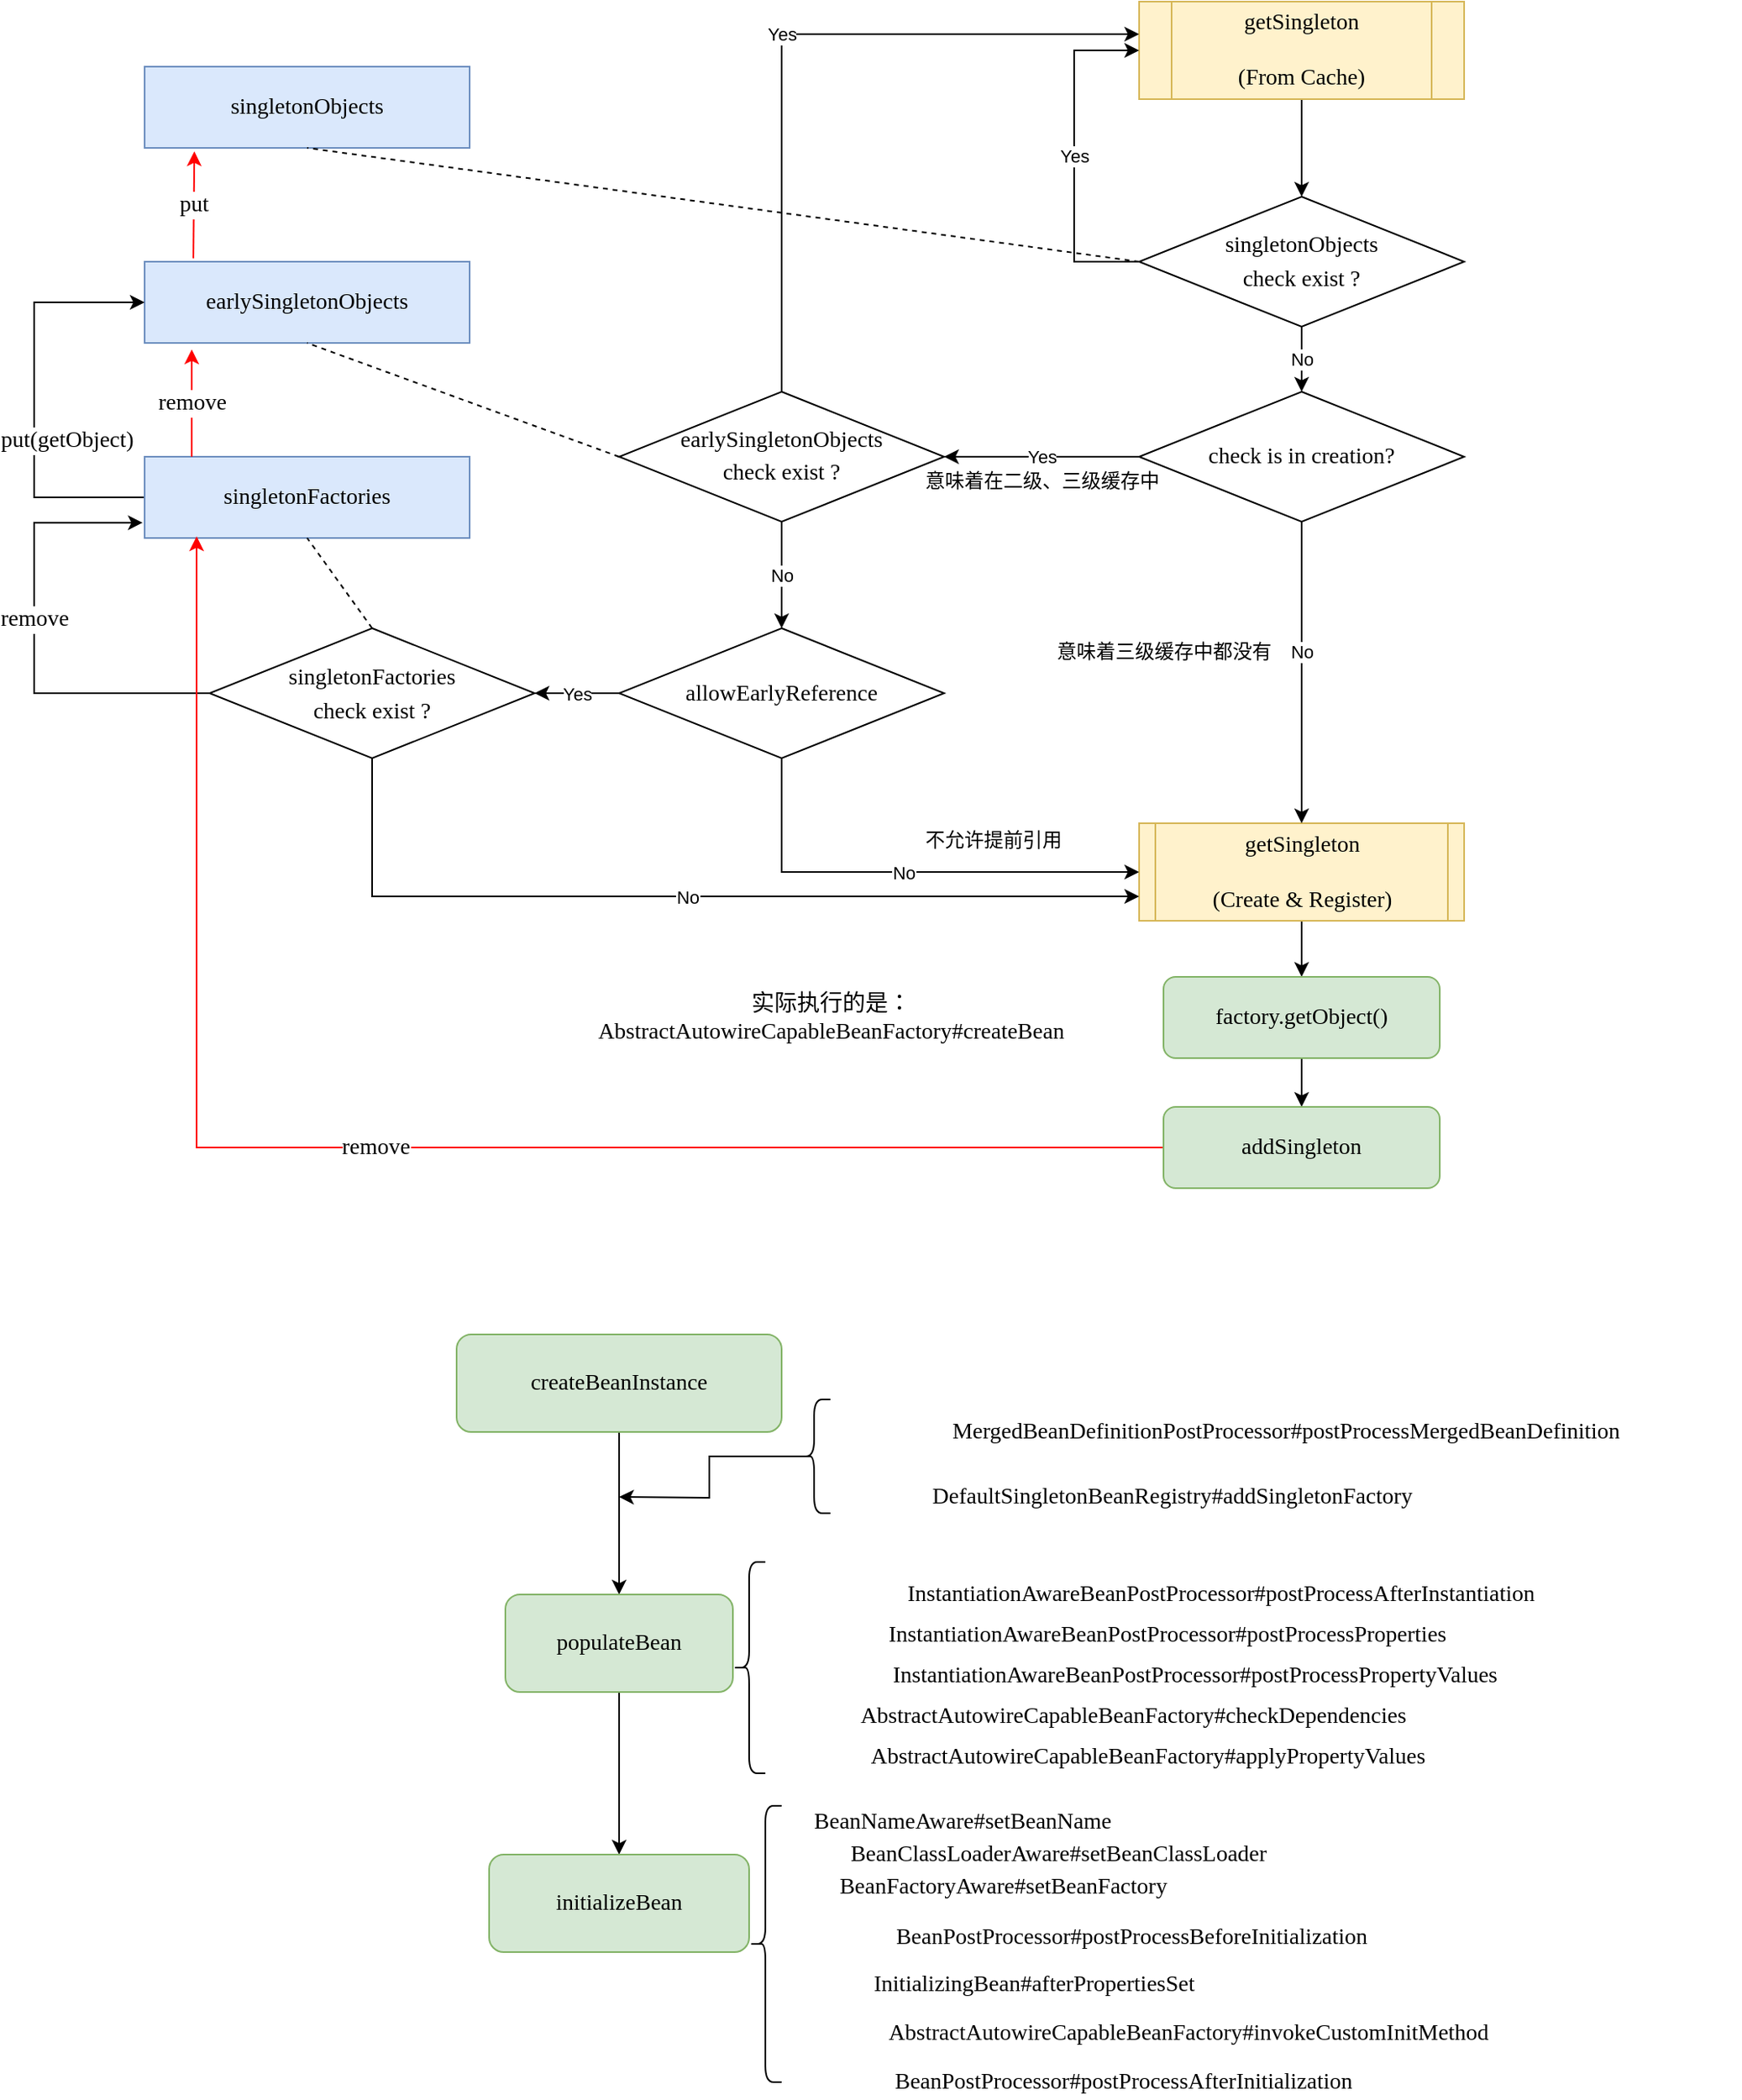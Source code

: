 <mxfile version="18.0.2" type="github"><diagram id="fypBjtiRUfnVyfbXRJIA" name="Page-1"><mxGraphModel dx="2591" dy="762" grid="1" gridSize="10" guides="1" tooltips="1" connect="1" arrows="1" fold="1" page="1" pageScale="1" pageWidth="1169" pageHeight="827" math="0" shadow="0"><root><mxCell id="0"/><mxCell id="1" parent="0"/><mxCell id="obUvVuYNaNYTeRpNwb37-78" style="edgeStyle=orthogonalEdgeStyle;rounded=0;orthogonalLoop=1;jettySize=auto;html=1;exitX=0.5;exitY=1;exitDx=0;exitDy=0;entryX=0.5;entryY=0;entryDx=0;entryDy=0;" parent="1" source="obUvVuYNaNYTeRpNwb37-83" target="obUvVuYNaNYTeRpNwb37-104" edge="1"><mxGeometry relative="1" as="geometry"><mxPoint x="-320" y="140" as="sourcePoint"/></mxGeometry></mxCell><mxCell id="obUvVuYNaNYTeRpNwb37-79" value="&lt;font face=&quot;Lucida Console&quot; style=&quot;font-size: 14px&quot;&gt;singletonObjects&lt;/font&gt;" style="rounded=0;whiteSpace=wrap;html=1;fillColor=#dae8fc;strokeColor=#6c8ebf;" parent="1" vertex="1"><mxGeometry x="-1032" y="100" width="200" height="50" as="geometry"/></mxCell><mxCell id="obUvVuYNaNYTeRpNwb37-80" value="&lt;font face=&quot;Lucida Console&quot; style=&quot;font-size: 14px&quot;&gt;earlySingletonObjects&lt;/font&gt;" style="rounded=0;whiteSpace=wrap;html=1;fillColor=#dae8fc;strokeColor=#6c8ebf;" parent="1" vertex="1"><mxGeometry x="-1032" y="220" width="200" height="50" as="geometry"/></mxCell><mxCell id="obUvVuYNaNYTeRpNwb37-81" value="&lt;font face=&quot;Lucida Console&quot;&gt;&lt;span style=&quot;font-size: 14px&quot;&gt;put(&lt;/span&gt;&lt;/font&gt;&lt;span style=&quot;font-family: &amp;#34;lucida console&amp;#34; ; font-size: 14px&quot;&gt;getObject&lt;/span&gt;&lt;font face=&quot;Lucida Console&quot;&gt;&lt;span style=&quot;font-size: 14px&quot;&gt;)&lt;/span&gt;&lt;/font&gt;" style="edgeStyle=orthogonalEdgeStyle;rounded=0;orthogonalLoop=1;jettySize=auto;html=1;entryX=0;entryY=0.5;entryDx=0;entryDy=0;" parent="1" source="obUvVuYNaNYTeRpNwb37-82" target="obUvVuYNaNYTeRpNwb37-80" edge="1"><mxGeometry x="-0.195" y="-20" relative="1" as="geometry"><mxPoint x="-1112" y="230" as="targetPoint"/><Array as="points"><mxPoint x="-1100" y="365"/><mxPoint x="-1100" y="245"/></Array><mxPoint as="offset"/></mxGeometry></mxCell><mxCell id="obUvVuYNaNYTeRpNwb37-82" value="&lt;font face=&quot;Lucida Console&quot;&gt;&lt;span style=&quot;font-size: 14px&quot;&gt;singletonFactories&lt;/span&gt;&lt;/font&gt;" style="rounded=0;whiteSpace=wrap;html=1;fillColor=#dae8fc;strokeColor=#6c8ebf;" parent="1" vertex="1"><mxGeometry x="-1032" y="340" width="200" height="50" as="geometry"/></mxCell><mxCell id="obUvVuYNaNYTeRpNwb37-83" value="&lt;span style=&quot;font-family: &amp;#34;lucida console&amp;#34; ; font-size: 14px&quot;&gt;getSingleton&lt;br&gt;&lt;br&gt;(From Cache)&lt;br&gt;&lt;/span&gt;" style="shape=process;whiteSpace=wrap;html=1;backgroundOutline=1;fillColor=#fff2cc;strokeColor=#d6b656;" parent="1" vertex="1"><mxGeometry x="-420" y="60" width="200" height="60" as="geometry"/></mxCell><mxCell id="obUvVuYNaNYTeRpNwb37-84" value="" style="edgeStyle=orthogonalEdgeStyle;rounded=0;orthogonalLoop=1;jettySize=auto;html=1;entryX=0.5;entryY=0;entryDx=0;entryDy=0;" parent="1" source="obUvVuYNaNYTeRpNwb37-85" target="obUvVuYNaNYTeRpNwb37-110" edge="1"><mxGeometry relative="1" as="geometry"><mxPoint x="-320" y="690" as="targetPoint"/></mxGeometry></mxCell><mxCell id="obUvVuYNaNYTeRpNwb37-85" value="&lt;span style=&quot;font-family: &amp;#34;lucida console&amp;#34; ; font-size: 14px&quot;&gt;getSingleton&lt;br&gt;&lt;br&gt;(Create &amp;amp; Register)&lt;br&gt;&lt;/span&gt;" style="shape=process;whiteSpace=wrap;html=1;backgroundOutline=1;fillColor=#fff2cc;strokeColor=#d6b656;size=0.052;" parent="1" vertex="1"><mxGeometry x="-420" y="565.5" width="200" height="60" as="geometry"/></mxCell><mxCell id="obUvVuYNaNYTeRpNwb37-86" value="Yes" style="edgeStyle=orthogonalEdgeStyle;rounded=0;orthogonalLoop=1;jettySize=auto;html=1;entryX=0;entryY=0.5;entryDx=0;entryDy=0;" parent="1" source="obUvVuYNaNYTeRpNwb37-104" target="obUvVuYNaNYTeRpNwb37-83" edge="1"><mxGeometry relative="1" as="geometry"><mxPoint x="-450" y="30" as="targetPoint"/><Array as="points"><mxPoint x="-460" y="220"/><mxPoint x="-460" y="90"/></Array></mxGeometry></mxCell><mxCell id="obUvVuYNaNYTeRpNwb37-87" value="No" style="edgeStyle=orthogonalEdgeStyle;rounded=0;orthogonalLoop=1;jettySize=auto;html=1;" parent="1" source="obUvVuYNaNYTeRpNwb37-104" target="obUvVuYNaNYTeRpNwb37-91" edge="1"><mxGeometry relative="1" as="geometry"/></mxCell><mxCell id="obUvVuYNaNYTeRpNwb37-88" style="edgeStyle=orthogonalEdgeStyle;rounded=0;orthogonalLoop=1;jettySize=auto;html=1;exitX=0.5;exitY=1;exitDx=0;exitDy=0;entryX=0.5;entryY=0;entryDx=0;entryDy=0;" parent="1" source="obUvVuYNaNYTeRpNwb37-91" target="obUvVuYNaNYTeRpNwb37-85" edge="1"><mxGeometry relative="1" as="geometry"><mxPoint x="-310" y="540" as="targetPoint"/><Array as="points"/></mxGeometry></mxCell><mxCell id="obUvVuYNaNYTeRpNwb37-89" value="No" style="edgeLabel;html=1;align=center;verticalAlign=middle;resizable=0;points=[];" parent="obUvVuYNaNYTeRpNwb37-88" vertex="1" connectable="0"><mxGeometry x="0.063" y="1" relative="1" as="geometry"><mxPoint x="-1" y="-19" as="offset"/></mxGeometry></mxCell><mxCell id="obUvVuYNaNYTeRpNwb37-90" value="Yes" style="edgeStyle=orthogonalEdgeStyle;rounded=0;orthogonalLoop=1;jettySize=auto;html=1;" parent="1" source="obUvVuYNaNYTeRpNwb37-91" target="obUvVuYNaNYTeRpNwb37-94" edge="1"><mxGeometry relative="1" as="geometry"/></mxCell><mxCell id="obUvVuYNaNYTeRpNwb37-91" value="&lt;font face=&quot;Lucida Console&quot; style=&quot;font-size: 14px&quot;&gt;check is in creation?&lt;br&gt;&lt;/font&gt;" style="rhombus;whiteSpace=wrap;html=1;" parent="1" vertex="1"><mxGeometry x="-420" y="300" width="200" height="80" as="geometry"/></mxCell><mxCell id="obUvVuYNaNYTeRpNwb37-92" value="Yes" style="edgeStyle=orthogonalEdgeStyle;rounded=0;orthogonalLoop=1;jettySize=auto;html=1;exitX=0.5;exitY=0;exitDx=0;exitDy=0;" parent="1" source="obUvVuYNaNYTeRpNwb37-94" target="obUvVuYNaNYTeRpNwb37-83" edge="1"><mxGeometry relative="1" as="geometry"><mxPoint x="-500" y="20" as="targetPoint"/><Array as="points"><mxPoint x="-640" y="80"/></Array></mxGeometry></mxCell><mxCell id="obUvVuYNaNYTeRpNwb37-93" value="No" style="edgeStyle=orthogonalEdgeStyle;rounded=0;orthogonalLoop=1;jettySize=auto;html=1;" parent="1" source="obUvVuYNaNYTeRpNwb37-94" target="obUvVuYNaNYTeRpNwb37-97" edge="1"><mxGeometry relative="1" as="geometry"/></mxCell><mxCell id="obUvVuYNaNYTeRpNwb37-94" value="&lt;p style=&quot;line-height: 80%&quot;&gt;&lt;span style=&quot;font-family: &amp;#34;lucida console&amp;#34; ; font-size: 14px&quot;&gt;earlySingletonObjects&lt;br&gt;&lt;/span&gt;&lt;font face=&quot;Lucida Console&quot; style=&quot;font-size: 14px ; line-height: 60%&quot;&gt;&lt;br&gt;&lt;/font&gt;&lt;span style=&quot;font-family: &amp;#34;lucida console&amp;#34; ; font-size: 14px ; line-height: 0%&quot;&gt;check exist ?&lt;/span&gt;&lt;font face=&quot;Lucida Console&quot; style=&quot;font-size: 14px&quot;&gt;&lt;br&gt;&lt;/font&gt;&lt;/p&gt;" style="rhombus;whiteSpace=wrap;html=1;" parent="1" vertex="1"><mxGeometry x="-740" y="300" width="200" height="80" as="geometry"/></mxCell><mxCell id="obUvVuYNaNYTeRpNwb37-95" value="No" style="edgeStyle=orthogonalEdgeStyle;rounded=0;orthogonalLoop=1;jettySize=auto;html=1;entryX=0;entryY=0.5;entryDx=0;entryDy=0;exitX=0.5;exitY=1;exitDx=0;exitDy=0;" parent="1" source="obUvVuYNaNYTeRpNwb37-97" target="obUvVuYNaNYTeRpNwb37-85" edge="1"><mxGeometry relative="1" as="geometry"><mxPoint x="-440" y="605.5" as="targetPoint"/><Array as="points"><mxPoint x="-640" y="595.5"/></Array></mxGeometry></mxCell><mxCell id="obUvVuYNaNYTeRpNwb37-96" value="Yes" style="edgeStyle=orthogonalEdgeStyle;rounded=0;orthogonalLoop=1;jettySize=auto;html=1;exitX=0;exitY=0.5;exitDx=0;exitDy=0;entryX=1;entryY=0.5;entryDx=0;entryDy=0;" parent="1" source="obUvVuYNaNYTeRpNwb37-97" target="obUvVuYNaNYTeRpNwb37-100" edge="1"><mxGeometry relative="1" as="geometry"><mxPoint x="-712" y="485.5" as="sourcePoint"/></mxGeometry></mxCell><mxCell id="obUvVuYNaNYTeRpNwb37-97" value="&lt;p style=&quot;line-height: 80%&quot;&gt;&lt;font style=&quot;font-size: 14px&quot; face=&quot;lucida console&quot;&gt;allowEarlyReference&lt;/font&gt;&lt;/p&gt;" style="rhombus;whiteSpace=wrap;html=1;" parent="1" vertex="1"><mxGeometry x="-740" y="445.5" width="200" height="80" as="geometry"/></mxCell><mxCell id="obUvVuYNaNYTeRpNwb37-98" value="No" style="edgeStyle=orthogonalEdgeStyle;rounded=0;orthogonalLoop=1;jettySize=auto;html=1;exitX=0.5;exitY=1;exitDx=0;exitDy=0;entryX=0;entryY=0.75;entryDx=0;entryDy=0;" parent="1" source="obUvVuYNaNYTeRpNwb37-100" target="obUvVuYNaNYTeRpNwb37-85" edge="1"><mxGeometry relative="1" as="geometry"/></mxCell><mxCell id="obUvVuYNaNYTeRpNwb37-99" value="&lt;font face=&quot;Lucida Console&quot; style=&quot;font-size: 14px&quot;&gt;remove&lt;/font&gt;" style="edgeStyle=orthogonalEdgeStyle;rounded=0;orthogonalLoop=1;jettySize=auto;html=1;entryX=-0.006;entryY=0.812;entryDx=0;entryDy=0;entryPerimeter=0;" parent="1" source="obUvVuYNaNYTeRpNwb37-100" target="obUvVuYNaNYTeRpNwb37-82" edge="1"><mxGeometry x="0.098" relative="1" as="geometry"><mxPoint x="-1050" y="390" as="targetPoint"/><Array as="points"><mxPoint x="-1100" y="486"/><mxPoint x="-1100" y="381"/></Array><mxPoint as="offset"/></mxGeometry></mxCell><mxCell id="obUvVuYNaNYTeRpNwb37-100" value="&lt;p style=&quot;line-height: 80%&quot;&gt;&lt;font face=&quot;Lucida Console&quot; style=&quot;font-size: 14px&quot;&gt;singletonFactories&lt;br&gt;&lt;br&gt;check exist ?&lt;/font&gt;&lt;/p&gt;" style="rhombus;whiteSpace=wrap;html=1;" parent="1" vertex="1"><mxGeometry x="-992" y="445.5" width="200" height="80" as="geometry"/></mxCell><mxCell id="obUvVuYNaNYTeRpNwb37-101" value="" style="endArrow=none;dashed=1;html=1;exitX=0;exitY=0.5;exitDx=0;exitDy=0;entryX=0.5;entryY=1;entryDx=0;entryDy=0;" parent="1" source="obUvVuYNaNYTeRpNwb37-104" target="obUvVuYNaNYTeRpNwb37-79" edge="1"><mxGeometry width="50" height="50" relative="1" as="geometry"><mxPoint x="-50" y="350" as="sourcePoint"/><mxPoint y="300" as="targetPoint"/></mxGeometry></mxCell><mxCell id="obUvVuYNaNYTeRpNwb37-102" value="意味着三级缓存中都没有" style="text;html=1;align=center;verticalAlign=middle;resizable=0;points=[];autosize=1;" parent="1" vertex="1"><mxGeometry x="-480" y="450" width="150" height="20" as="geometry"/></mxCell><mxCell id="obUvVuYNaNYTeRpNwb37-103" value="" style="group" parent="1" vertex="1" connectable="0"><mxGeometry x="-420" y="180" width="200" height="80" as="geometry"/></mxCell><mxCell id="obUvVuYNaNYTeRpNwb37-104" value="&lt;p style=&quot;line-height: 80%&quot;&gt;&lt;span style=&quot;font-family: &amp;#34;lucida console&amp;#34; ; font-size: 14px&quot;&gt;singletonObjects&lt;br&gt;&lt;/span&gt;&lt;font face=&quot;Lucida Console&quot; style=&quot;font-size: 14px&quot;&gt;&lt;br&gt;check exist ?&lt;/font&gt;&lt;font face=&quot;Lucida Console&quot; style=&quot;font-size: 14px&quot;&gt;&lt;br&gt;&lt;/font&gt;&lt;/p&gt;" style="rhombus;whiteSpace=wrap;html=1;" parent="obUvVuYNaNYTeRpNwb37-103" vertex="1"><mxGeometry width="200" height="80" as="geometry"/></mxCell><mxCell id="obUvVuYNaNYTeRpNwb37-105" value="意味着在二级、三级缓存中" style="text;html=1;align=center;verticalAlign=middle;resizable=0;points=[];autosize=1;" parent="1" vertex="1"><mxGeometry x="-560" y="345" width="160" height="20" as="geometry"/></mxCell><mxCell id="obUvVuYNaNYTeRpNwb37-106" value="" style="endArrow=none;dashed=1;html=1;exitX=0;exitY=0.5;exitDx=0;exitDy=0;entryX=0.5;entryY=1;entryDx=0;entryDy=0;" parent="1" source="obUvVuYNaNYTeRpNwb37-94" target="obUvVuYNaNYTeRpNwb37-80" edge="1"><mxGeometry width="50" height="50" relative="1" as="geometry"><mxPoint x="-712" y="340" as="sourcePoint"/><mxPoint x="88" y="330" as="targetPoint"/></mxGeometry></mxCell><mxCell id="obUvVuYNaNYTeRpNwb37-107" value="不允许提前引用" style="text;html=1;align=center;verticalAlign=middle;resizable=0;points=[];autosize=1;" parent="1" vertex="1"><mxGeometry x="-560" y="565.5" width="100" height="20" as="geometry"/></mxCell><mxCell id="obUvVuYNaNYTeRpNwb37-108" value="" style="endArrow=none;dashed=1;html=1;exitX=0.5;exitY=0;exitDx=0;exitDy=0;entryX=0.5;entryY=1;entryDx=0;entryDy=0;" parent="1" source="obUvVuYNaNYTeRpNwb37-100" target="obUvVuYNaNYTeRpNwb37-82" edge="1"><mxGeometry width="50" height="50" relative="1" as="geometry"><mxPoint x="98" y="580" as="sourcePoint"/><mxPoint x="148" y="530" as="targetPoint"/></mxGeometry></mxCell><mxCell id="obUvVuYNaNYTeRpNwb37-109" value="" style="edgeStyle=orthogonalEdgeStyle;rounded=0;orthogonalLoop=1;jettySize=auto;html=1;" parent="1" source="obUvVuYNaNYTeRpNwb37-110" target="obUvVuYNaNYTeRpNwb37-112" edge="1"><mxGeometry relative="1" as="geometry"/></mxCell><mxCell id="obUvVuYNaNYTeRpNwb37-110" value="&lt;font face=&quot;Lucida Console&quot; style=&quot;font-size: 14px&quot;&gt;factory.getObject()&lt;/font&gt;" style="rounded=1;whiteSpace=wrap;html=1;fillColor=#d5e8d4;strokeColor=#82b366;" parent="1" vertex="1"><mxGeometry x="-405" y="660" width="170" height="50" as="geometry"/></mxCell><mxCell id="obUvVuYNaNYTeRpNwb37-111" value="&lt;font face=&quot;Lucida Console&quot; style=&quot;font-size: 14px&quot;&gt;remove&lt;/font&gt;" style="edgeStyle=orthogonalEdgeStyle;rounded=0;orthogonalLoop=1;jettySize=auto;html=1;strokeColor=#FF0000;" parent="1" source="obUvVuYNaNYTeRpNwb37-112" edge="1"><mxGeometry relative="1" as="geometry"><mxPoint x="-1000" y="389" as="targetPoint"/><Array as="points"><mxPoint x="-1000" y="765"/><mxPoint x="-1000" y="389"/></Array></mxGeometry></mxCell><mxCell id="obUvVuYNaNYTeRpNwb37-112" value="&lt;font face=&quot;Lucida Console&quot; style=&quot;font-size: 14px&quot;&gt;addSingleton&lt;/font&gt;" style="rounded=1;whiteSpace=wrap;html=1;fillColor=#d5e8d4;strokeColor=#82b366;" parent="1" vertex="1"><mxGeometry x="-405" y="740" width="170" height="50" as="geometry"/></mxCell><mxCell id="obUvVuYNaNYTeRpNwb37-113" value="&lt;font face=&quot;Lucida Console&quot; style=&quot;font-size: 14px&quot;&gt;remove&lt;/font&gt;" style="endArrow=classic;html=1;exitX=0.145;exitY=0;exitDx=0;exitDy=0;exitPerimeter=0;strokeColor=#FF0000;" parent="1" source="obUvVuYNaNYTeRpNwb37-82" edge="1"><mxGeometry width="50" height="50" relative="1" as="geometry"><mxPoint x="-1019" y="341" as="sourcePoint"/><mxPoint x="-1003" y="274" as="targetPoint"/></mxGeometry></mxCell><mxCell id="obUvVuYNaNYTeRpNwb37-114" value="&lt;font face=&quot;Lucida Console&quot; style=&quot;font-size: 14px&quot;&gt;put&lt;/font&gt;" style="endArrow=classic;html=1;strokeColor=#FF0000;exitX=0.15;exitY=-0.043;exitDx=0;exitDy=0;exitPerimeter=0;entryX=0.153;entryY=1.043;entryDx=0;entryDy=0;entryPerimeter=0;" parent="1" source="obUvVuYNaNYTeRpNwb37-80" target="obUvVuYNaNYTeRpNwb37-79" edge="1"><mxGeometry width="50" height="50" relative="1" as="geometry"><mxPoint x="-750" y="240" as="sourcePoint"/><mxPoint x="-700" y="190" as="targetPoint"/></mxGeometry></mxCell><mxCell id="obUvVuYNaNYTeRpNwb37-115" value="&lt;font face=&quot;Lucida Console&quot; style=&quot;font-size: 14px&quot;&gt;实际执行的是：&lt;br&gt;AbstractAutowireCapableBeanFactory#createBean&lt;/font&gt;" style="text;html=1;align=center;verticalAlign=middle;resizable=0;points=[];autosize=1;" parent="1" vertex="1"><mxGeometry x="-810" y="670" width="400" height="30" as="geometry"/></mxCell><mxCell id="obUvVuYNaNYTeRpNwb37-119" value="" style="edgeStyle=orthogonalEdgeStyle;rounded=0;orthogonalLoop=1;jettySize=auto;html=1;fontFamily=Lucida Console;fontSize=14;" parent="1" source="obUvVuYNaNYTeRpNwb37-117" target="obUvVuYNaNYTeRpNwb37-118" edge="1"><mxGeometry relative="1" as="geometry"/></mxCell><mxCell id="obUvVuYNaNYTeRpNwb37-117" value="&lt;font style=&quot;font-size: 14px;&quot; face=&quot;Lucida Console&quot;&gt;createBeanInstance&lt;/font&gt;" style="rounded=1;whiteSpace=wrap;html=1;fillColor=#d5e8d4;strokeColor=#82b366;" parent="1" vertex="1"><mxGeometry x="-840" y="880" width="200" height="60" as="geometry"/></mxCell><mxCell id="obUvVuYNaNYTeRpNwb37-121" value="" style="edgeStyle=orthogonalEdgeStyle;rounded=0;orthogonalLoop=1;jettySize=auto;html=1;fontFamily=Lucida Console;fontSize=14;" parent="1" source="obUvVuYNaNYTeRpNwb37-118" target="obUvVuYNaNYTeRpNwb37-120" edge="1"><mxGeometry relative="1" as="geometry"/></mxCell><mxCell id="obUvVuYNaNYTeRpNwb37-118" value="&lt;font style=&quot;font-size: 14px;&quot; face=&quot;Lucida Console&quot;&gt;populateBean&lt;/font&gt;" style="whiteSpace=wrap;html=1;fillColor=#d5e8d4;strokeColor=#82b366;rounded=1;" parent="1" vertex="1"><mxGeometry x="-810" y="1040" width="140" height="60" as="geometry"/></mxCell><mxCell id="obUvVuYNaNYTeRpNwb37-120" value="&lt;font face=&quot;Lucida Console&quot; style=&quot;font-size: 14px;&quot;&gt;initializeBean&lt;/font&gt;" style="whiteSpace=wrap;html=1;fillColor=#d5e8d4;strokeColor=#82b366;rounded=1;" parent="1" vertex="1"><mxGeometry x="-820" y="1200" width="160" height="60" as="geometry"/></mxCell><mxCell id="JWz42g-bFt8k7ncyeVSP-14" style="edgeStyle=orthogonalEdgeStyle;rounded=0;orthogonalLoop=1;jettySize=auto;html=1;exitX=0.1;exitY=0.5;exitDx=0;exitDy=0;exitPerimeter=0;fontFamily=Lucida Console;fontSize=14;" edge="1" parent="1" source="JWz42g-bFt8k7ncyeVSP-1"><mxGeometry relative="1" as="geometry"><mxPoint x="-740" y="980" as="targetPoint"/></mxGeometry></mxCell><mxCell id="JWz42g-bFt8k7ncyeVSP-1" value="" style="shape=curlyBracket;whiteSpace=wrap;html=1;rounded=1;" vertex="1" parent="1"><mxGeometry x="-630" y="920" width="20" height="70" as="geometry"/></mxCell><mxCell id="JWz42g-bFt8k7ncyeVSP-2" value="&lt;font style=&quot;font-size: 14px;&quot; face=&quot;Lucida Console&quot;&gt;MergedBeanDefinitionPostProcessor#postProcessMergedBeanDefinition&lt;/font&gt;" style="text;html=1;align=center;verticalAlign=middle;resizable=0;points=[];autosize=1;strokeColor=none;fillColor=none;" vertex="1" parent="1"><mxGeometry x="-610" y="930" width="560" height="20" as="geometry"/></mxCell><mxCell id="JWz42g-bFt8k7ncyeVSP-3" value="DefaultSingletonBeanRegistry#addSingletonFactory" style="text;html=1;align=center;verticalAlign=middle;resizable=0;points=[];autosize=1;strokeColor=none;fillColor=none;fontSize=14;fontFamily=Lucida Console;" vertex="1" parent="1"><mxGeometry x="-610" y="970" width="420" height="20" as="geometry"/></mxCell><mxCell id="JWz42g-bFt8k7ncyeVSP-4" value="InstantiationAwareBeanPostProcessor#postProcessAfterInstantiation" style="text;html=1;align=center;verticalAlign=middle;resizable=0;points=[];autosize=1;strokeColor=none;fillColor=none;fontSize=14;fontFamily=Lucida Console;" vertex="1" parent="1"><mxGeometry x="-650" y="1030" width="560" height="20" as="geometry"/></mxCell><mxCell id="JWz42g-bFt8k7ncyeVSP-7" value="" style="shape=curlyBracket;whiteSpace=wrap;html=1;rounded=1;" vertex="1" parent="1"><mxGeometry x="-670" y="1020" width="20" height="130" as="geometry"/></mxCell><mxCell id="JWz42g-bFt8k7ncyeVSP-9" value="InstantiationAwareBeanPostProcessor#postProcessPropertyValues" style="text;html=1;align=center;verticalAlign=middle;resizable=0;points=[];autosize=1;strokeColor=none;fillColor=none;fontSize=14;fontFamily=Lucida Console;" vertex="1" parent="1"><mxGeometry x="-651" y="1080" width="530" height="20" as="geometry"/></mxCell><mxCell id="JWz42g-bFt8k7ncyeVSP-10" value="InstantiationAwareBeanPostProcessor#postProcessProperties" style="text;html=1;align=center;verticalAlign=middle;resizable=0;points=[];autosize=1;strokeColor=none;fillColor=none;fontSize=14;fontFamily=Lucida Console;" vertex="1" parent="1"><mxGeometry x="-653" y="1055" width="500" height="20" as="geometry"/></mxCell><mxCell id="JWz42g-bFt8k7ncyeVSP-11" value="AbstractAutowireCapableBeanFactory#checkDependencies" style="text;html=1;align=center;verticalAlign=middle;resizable=0;points=[];autosize=1;strokeColor=none;fillColor=none;fontSize=14;fontFamily=Lucida Console;" vertex="1" parent="1"><mxGeometry x="-649" y="1105" width="450" height="20" as="geometry"/></mxCell><mxCell id="JWz42g-bFt8k7ncyeVSP-12" value="AbstractAutowireCapableBeanFactory#applyPropertyValues" style="text;html=1;align=center;verticalAlign=middle;resizable=0;points=[];autosize=1;strokeColor=none;fillColor=none;fontSize=14;fontFamily=Lucida Console;" vertex="1" parent="1"><mxGeometry x="-650" y="1130" width="470" height="20" as="geometry"/></mxCell><mxCell id="JWz42g-bFt8k7ncyeVSP-15" value="" style="shape=curlyBracket;whiteSpace=wrap;html=1;rounded=1;" vertex="1" parent="1"><mxGeometry x="-660" y="1170" width="20" height="170" as="geometry"/></mxCell><UserObject label="BeanNameAware#setBeanName" id="JWz42g-bFt8k7ncyeVSP-16"><mxCell style="text;html=1;align=center;verticalAlign=middle;resizable=0;points=[];autosize=1;strokeColor=none;fillColor=none;fontSize=14;fontFamily=Lucida Console;" vertex="1" parent="1"><mxGeometry x="-644" y="1170" width="230" height="20" as="geometry"/></mxCell></UserObject><mxCell id="JWz42g-bFt8k7ncyeVSP-18" value="BeanClassLoaderAware#setBeanClassLoader" style="text;html=1;align=center;verticalAlign=middle;resizable=0;points=[];autosize=1;strokeColor=none;fillColor=none;fontSize=14;fontFamily=Lucida Console;" vertex="1" parent="1"><mxGeometry x="-640" y="1190" width="340" height="20" as="geometry"/></mxCell><mxCell id="JWz42g-bFt8k7ncyeVSP-19" value="BeanFactoryAware#setBeanFactory" style="text;html=1;align=center;verticalAlign=middle;resizable=0;points=[];autosize=1;strokeColor=none;fillColor=none;fontSize=14;fontFamily=Lucida Console;" vertex="1" parent="1"><mxGeometry x="-644" y="1210" width="280" height="20" as="geometry"/></mxCell><mxCell id="JWz42g-bFt8k7ncyeVSP-20" value="BeanPostProcessor#postProcessBeforeInitialization" style="text;html=1;align=center;verticalAlign=middle;resizable=0;points=[];autosize=1;strokeColor=none;fillColor=none;fontSize=14;fontFamily=Lucida Console;" vertex="1" parent="1"><mxGeometry x="-640" y="1241" width="430" height="20" as="geometry"/></mxCell><mxCell id="JWz42g-bFt8k7ncyeVSP-21" value="InitializingBean#afterPropertiesSet" style="text;html=1;align=center;verticalAlign=middle;resizable=0;points=[];autosize=1;strokeColor=none;fillColor=none;fontSize=14;fontFamily=Lucida Console;" vertex="1" parent="1"><mxGeometry x="-640" y="1270" width="310" height="20" as="geometry"/></mxCell><mxCell id="JWz42g-bFt8k7ncyeVSP-22" value="AbstractAutowireCapableBeanFactory#invokeCustomInitMethod" style="text;html=1;align=center;verticalAlign=middle;resizable=0;points=[];autosize=1;strokeColor=none;fillColor=none;fontSize=14;fontFamily=Lucida Console;" vertex="1" parent="1"><mxGeometry x="-640" y="1300" width="500" height="20" as="geometry"/></mxCell><mxCell id="JWz42g-bFt8k7ncyeVSP-23" value="BeanPostProcessor#postProcessAfterInitialization" style="text;html=1;align=center;verticalAlign=middle;resizable=0;points=[];autosize=1;strokeColor=none;fillColor=none;fontSize=14;fontFamily=Lucida Console;" vertex="1" parent="1"><mxGeometry x="-640" y="1330" width="420" height="20" as="geometry"/></mxCell></root></mxGraphModel></diagram></mxfile>